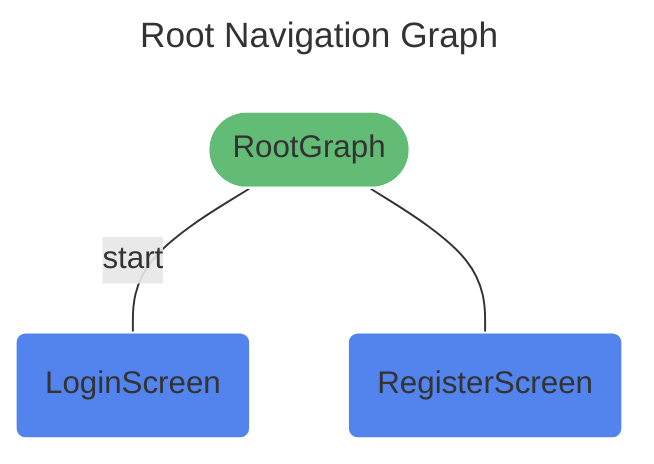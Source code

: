 ---
title: Root Navigation Graph
---
%%{init: {'theme':'base', 'themeVariables': { 'primaryTextColor': '#fff' }}%%
graph TD
root(["RootGraph"]) -- "start" --- Login("LoginScreen")
root(["RootGraph"]) --- Register("RegisterScreen")


classDef destination fill:#5383EC,stroke:#ffffff;
class Login,Register destination;
classDef navgraph fill:#63BC76,stroke:#ffffff;
class root navgraph;